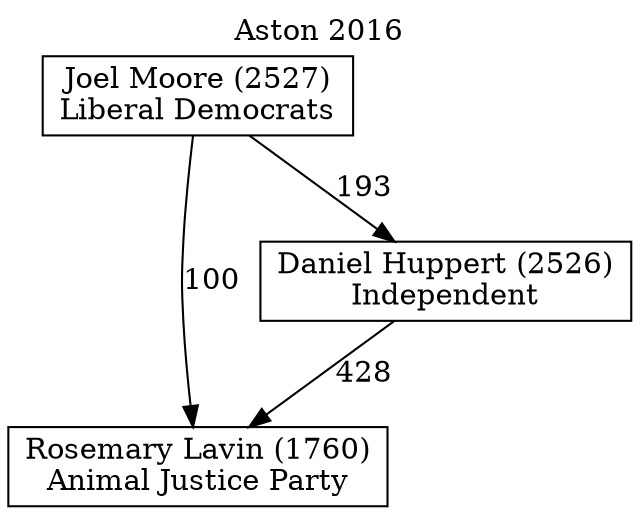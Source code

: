 // House preference flow
digraph "Rosemary Lavin (1760)_Aston_2016" {
	graph [label="Aston 2016" labelloc=t mclimit=10]
	node [shape=box]
	"Rosemary Lavin (1760)" [label="Rosemary Lavin (1760)
Animal Justice Party"]
	"Joel Moore (2527)" [label="Joel Moore (2527)
Liberal Democrats"]
	"Daniel Huppert (2526)" [label="Daniel Huppert (2526)
Independent"]
	"Daniel Huppert (2526)" -> "Rosemary Lavin (1760)" [label=428]
	"Joel Moore (2527)" -> "Rosemary Lavin (1760)" [label=100]
	"Joel Moore (2527)" -> "Daniel Huppert (2526)" [label=193]
}
